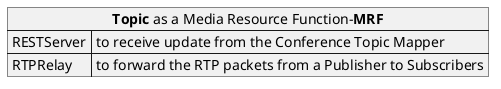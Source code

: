 @startuml Topic
json "**Topic** as a Media Resource Function-**MRF**" as MRF {
    "RESTServer": "to receive update from the Conference Topic Mapper",
    "RTPRelay": "to forward the RTP packets from a Publisher to Subscribers"
}
@enduml